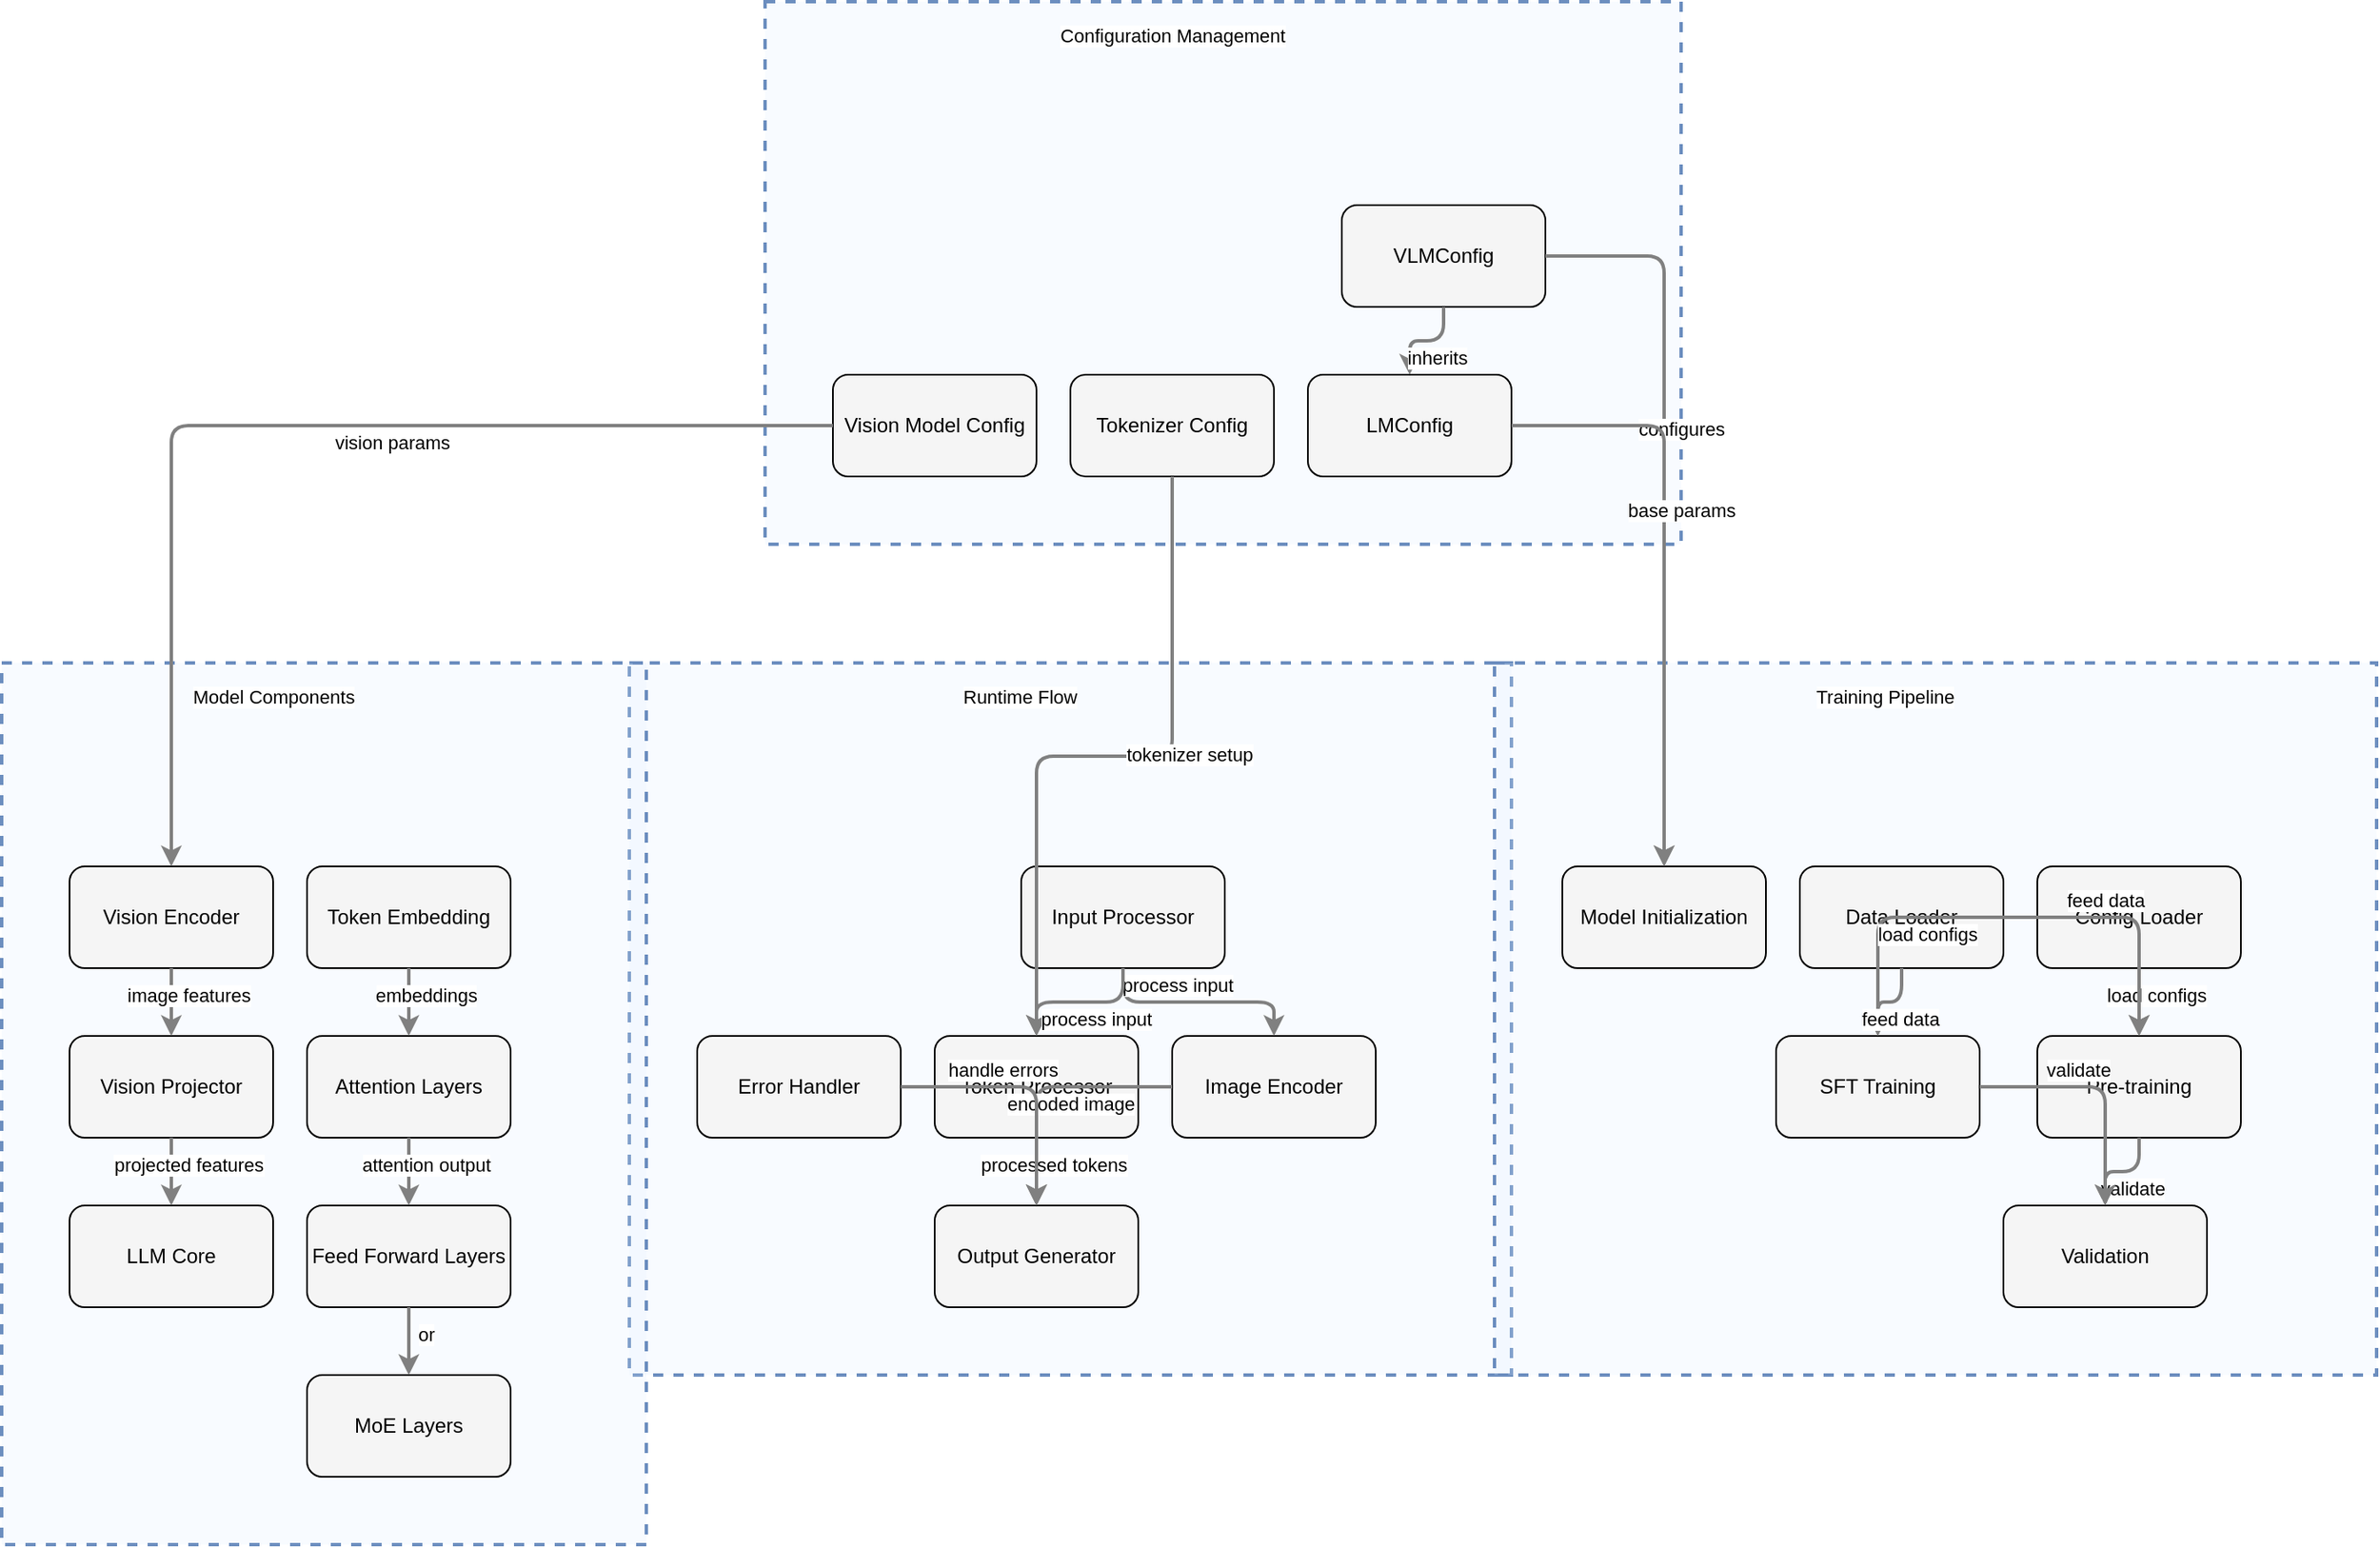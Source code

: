 <?xml version="1.0" encoding="UTF-8"?>
      <mxfile version="14.6.5" type="device">
        <diagram id="codeviz-diagram" name="System Diagram">
          <mxGraphModel dx="1000" dy="1000" grid="1" gridSize="10" guides="1" tooltips="1" connect="1" arrows="1" fold="1" page="1" pageScale="1" pageWidth="1169" pageHeight="827" math="0" shadow="0">
            <root>
              <mxCell id="0"/>
              <mxCell id="1" parent="0"/>
              <mxCell id="subGraph3" value="" style="html=1;whiteSpace=wrap;container=1;fillColor=#dae8fc;strokeColor=#6c8ebf;dashed=1;fillOpacity=20;strokeWidth=2;containerType=none;recursiveResize=0;movable=1;resizable=1;autosize=0;dropTarget=0" vertex="1" parent="1">
                <mxGeometry x="392" y="412" width="520" height="420" as="geometry"/>
              </mxCell>
              <mxCell id="subGraph3_label" value="Runtime Flow" style="edgeLabel;html=1;align=center;verticalAlign=middle;resizable=0;labelBackgroundColor=white;spacing=5" vertex="1" parent="1">
                <mxGeometry x="400" y="420" width="444" height="24" as="geometry"/>
              </mxCell>
<mxCell id="subGraph2" value="" style="html=1;whiteSpace=wrap;container=1;fillColor=#dae8fc;strokeColor=#6c8ebf;dashed=1;fillOpacity=20;strokeWidth=2;containerType=none;recursiveResize=0;movable=1;resizable=1;autosize=0;dropTarget=0" vertex="1" parent="1">
                <mxGeometry x="902" y="412" width="520" height="420" as="geometry"/>
              </mxCell>
              <mxCell id="subGraph2_label" value="Training Pipeline" style="edgeLabel;html=1;align=center;verticalAlign=middle;resizable=0;labelBackgroundColor=white;spacing=5" vertex="1" parent="1">
                <mxGeometry x="910" y="420" width="444" height="24" as="geometry"/>
              </mxCell>
<mxCell id="subGraph1" value="" style="html=1;whiteSpace=wrap;container=1;fillColor=#dae8fc;strokeColor=#6c8ebf;dashed=1;fillOpacity=20;strokeWidth=2;containerType=none;recursiveResize=0;movable=1;resizable=1;autosize=0;dropTarget=0" vertex="1" parent="1">
                <mxGeometry x="22" y="412" width="380" height="520" as="geometry"/>
              </mxCell>
              <mxCell id="subGraph1_label" value="Model Components" style="edgeLabel;html=1;align=center;verticalAlign=middle;resizable=0;labelBackgroundColor=white;spacing=5" vertex="1" parent="1">
                <mxGeometry x="30" y="420" width="304" height="24" as="geometry"/>
              </mxCell>
<mxCell id="subGraph0" value="" style="html=1;whiteSpace=wrap;container=1;fillColor=#dae8fc;strokeColor=#6c8ebf;dashed=1;fillOpacity=20;strokeWidth=2;containerType=none;recursiveResize=0;movable=1;resizable=1;autosize=0;dropTarget=0" vertex="1" parent="1">
                <mxGeometry x="472" y="22" width="540" height="320" as="geometry"/>
              </mxCell>
              <mxCell id="subGraph0_label" value="Configuration Management" style="edgeLabel;html=1;align=center;verticalAlign=middle;resizable=0;labelBackgroundColor=white;spacing=5" vertex="1" parent="1">
                <mxGeometry x="480" y="30" width="464" height="24" as="geometry"/>
              </mxCell>
              <mxCell id="VLMConfig" value="VLMConfig" style="rounded=1;whiteSpace=wrap;html=1;fillColor=#f5f5f5" vertex="1" parent="subGraph0">
                    <mxGeometry x="340" y="120" width="120" height="60" as="geometry"/>
                  </mxCell>
<mxCell id="LMConfig" value="LMConfig" style="rounded=1;whiteSpace=wrap;html=1;fillColor=#f5f5f5" vertex="1" parent="subGraph0">
                    <mxGeometry x="320" y="220" width="120" height="60" as="geometry"/>
                  </mxCell>
<mxCell id="VisionConfig" value="Vision Model Config" style="rounded=1;whiteSpace=wrap;html=1;fillColor=#f5f5f5" vertex="1" parent="subGraph0">
                    <mxGeometry x="40" y="220" width="120" height="60" as="geometry"/>
                  </mxCell>
<mxCell id="TokenizerConfig" value="Tokenizer Config" style="rounded=1;whiteSpace=wrap;html=1;fillColor=#f5f5f5" vertex="1" parent="subGraph0">
                    <mxGeometry x="180" y="220" width="120" height="60" as="geometry"/>
                  </mxCell>
<mxCell id="LLMCore" value="LLM Core" style="rounded=1;whiteSpace=wrap;html=1;fillColor=#f5f5f5" vertex="1" parent="subGraph1">
                    <mxGeometry x="40" y="320" width="120" height="60" as="geometry"/>
                  </mxCell>
<mxCell id="VisionEncoder" value="Vision Encoder" style="rounded=1;whiteSpace=wrap;html=1;fillColor=#f5f5f5" vertex="1" parent="subGraph1">
                    <mxGeometry x="40" y="120" width="120" height="60" as="geometry"/>
                  </mxCell>
<mxCell id="VisionProjector" value="Vision Projector" style="rounded=1;whiteSpace=wrap;html=1;fillColor=#f5f5f5" vertex="1" parent="subGraph1">
                    <mxGeometry x="40" y="220" width="120" height="60" as="geometry"/>
                  </mxCell>
<mxCell id="TokenEmbedding" value="Token Embedding" style="rounded=1;whiteSpace=wrap;html=1;fillColor=#f5f5f5" vertex="1" parent="subGraph1">
                    <mxGeometry x="180" y="120" width="120" height="60" as="geometry"/>
                  </mxCell>
<mxCell id="AttentionLayers" value="Attention Layers" style="rounded=1;whiteSpace=wrap;html=1;fillColor=#f5f5f5" vertex="1" parent="subGraph1">
                    <mxGeometry x="180" y="220" width="120" height="60" as="geometry"/>
                  </mxCell>
<mxCell id="FFNLayers" value="Feed Forward Layers" style="rounded=1;whiteSpace=wrap;html=1;fillColor=#f5f5f5" vertex="1" parent="subGraph1">
                    <mxGeometry x="180" y="320" width="120" height="60" as="geometry"/>
                  </mxCell>
<mxCell id="MOELayers" value="MoE Layers" style="rounded=1;whiteSpace=wrap;html=1;fillColor=#f5f5f5" vertex="1" parent="subGraph1">
                    <mxGeometry x="180" y="420" width="120" height="60" as="geometry"/>
                  </mxCell>
<mxCell id="PreTraining" value="Pre-training" style="rounded=1;whiteSpace=wrap;html=1;fillColor=#f5f5f5" vertex="1" parent="subGraph2">
                    <mxGeometry x="320" y="220" width="120" height="60" as="geometry"/>
                  </mxCell>
<mxCell id="SFTTraining" value="SFT Training" style="rounded=1;whiteSpace=wrap;html=1;fillColor=#f5f5f5" vertex="1" parent="subGraph2">
                    <mxGeometry x="166" y="220" width="120" height="60" as="geometry"/>
                  </mxCell>
<mxCell id="ValidationLoop" value="Validation" style="rounded=1;whiteSpace=wrap;html=1;fillColor=#f5f5f5" vertex="1" parent="subGraph2">
                    <mxGeometry x="300" y="320" width="120" height="60" as="geometry"/>
                  </mxCell>
<mxCell id="ConfigLoader" value="Config Loader" style="rounded=1;whiteSpace=wrap;html=1;fillColor=#f5f5f5" vertex="1" parent="subGraph2">
                    <mxGeometry x="320" y="120" width="120" height="60" as="geometry"/>
                  </mxCell>
<mxCell id="ModelInit" value="Model Initialization" style="rounded=1;whiteSpace=wrap;html=1;fillColor=#f5f5f5" vertex="1" parent="subGraph2">
                    <mxGeometry x="40" y="120" width="120" height="60" as="geometry"/>
                  </mxCell>
<mxCell id="DataLoader" value="Data Loader" style="rounded=1;whiteSpace=wrap;html=1;fillColor=#f5f5f5" vertex="1" parent="subGraph2">
                    <mxGeometry x="180" y="120" width="120" height="60" as="geometry"/>
                  </mxCell>
<mxCell id="InputProcessor" value="Input Processor" style="rounded=1;whiteSpace=wrap;html=1;fillColor=#f5f5f5" vertex="1" parent="subGraph3">
                    <mxGeometry x="231" y="120" width="120" height="60" as="geometry"/>
                  </mxCell>
<mxCell id="ImageEncoder" value="Image Encoder" style="rounded=1;whiteSpace=wrap;html=1;fillColor=#f5f5f5" vertex="1" parent="subGraph3">
                    <mxGeometry x="320" y="220" width="120" height="60" as="geometry"/>
                  </mxCell>
<mxCell id="TokenProcessor" value="Token Processor" style="rounded=1;whiteSpace=wrap;html=1;fillColor=#f5f5f5" vertex="1" parent="subGraph3">
                    <mxGeometry x="180" y="220" width="120" height="60" as="geometry"/>
                  </mxCell>
<mxCell id="OutputGenerator" value="Output Generator" style="rounded=1;whiteSpace=wrap;html=1;fillColor=#f5f5f5" vertex="1" parent="subGraph3">
                    <mxGeometry x="180" y="320" width="120" height="60" as="geometry"/>
                  </mxCell>
<mxCell id="ErrorHandler" value="Error Handler" style="rounded=1;whiteSpace=wrap;html=1;fillColor=#f5f5f5" vertex="1" parent="subGraph3">
                    <mxGeometry x="40" y="220" width="120" height="60" as="geometry"/>
                  </mxCell>
              <mxCell id="edge-L_VLMConfig_LMConfig_0" style="edgeStyle=orthogonalEdgeStyle;rounded=1;orthogonalLoop=1;jettySize=auto;html=1;strokeColor=#808080;strokeWidth=2;jumpStyle=arc;jumpSize=10;spacing=15;labelBackgroundColor=white;labelBorderColor=none" edge="1" parent="1" source="VLMConfig" target="LMConfig">
                  <mxGeometry relative="1" as="geometry"/>
                </mxCell>
                <mxCell id="edge-L_VLMConfig_LMConfig_0_label" value="inherits" style="edgeLabel;html=1;align=center;verticalAlign=middle;resizable=0;points=[];" vertex="1" connectable="0" parent="edge-L_VLMConfig_LMConfig_0">
                  <mxGeometry x="-0.2" y="10" relative="1" as="geometry">
                    <mxPoint as="offset"/>
                  </mxGeometry>
                </mxCell>
<mxCell id="edge-L_VLMConfig_ModelInit_1" style="edgeStyle=orthogonalEdgeStyle;rounded=1;orthogonalLoop=1;jettySize=auto;html=1;strokeColor=#808080;strokeWidth=2;jumpStyle=arc;jumpSize=10;spacing=15;labelBackgroundColor=white;labelBorderColor=none" edge="1" parent="1" source="VLMConfig" target="ModelInit">
                  <mxGeometry relative="1" as="geometry"/>
                </mxCell>
                <mxCell id="edge-L_VLMConfig_ModelInit_1_label" value="configures" style="edgeLabel;html=1;align=center;verticalAlign=middle;resizable=0;points=[];" vertex="1" connectable="0" parent="edge-L_VLMConfig_ModelInit_1">
                  <mxGeometry x="-0.2" y="10" relative="1" as="geometry">
                    <mxPoint as="offset"/>
                  </mxGeometry>
                </mxCell>
<mxCell id="edge-L_LMConfig_ModelInit_2" style="edgeStyle=orthogonalEdgeStyle;rounded=1;orthogonalLoop=1;jettySize=auto;html=1;strokeColor=#808080;strokeWidth=2;jumpStyle=arc;jumpSize=10;spacing=15;labelBackgroundColor=white;labelBorderColor=none" edge="1" parent="1" source="LMConfig" target="ModelInit">
                  <mxGeometry relative="1" as="geometry"/>
                </mxCell>
                <mxCell id="edge-L_LMConfig_ModelInit_2_label" value="base params" style="edgeLabel;html=1;align=center;verticalAlign=middle;resizable=0;points=[];" vertex="1" connectable="0" parent="edge-L_LMConfig_ModelInit_2">
                  <mxGeometry x="-0.2" y="10" relative="1" as="geometry">
                    <mxPoint as="offset"/>
                  </mxGeometry>
                </mxCell>
<mxCell id="edge-L_VisionConfig_VisionEncoder_3" style="edgeStyle=orthogonalEdgeStyle;rounded=1;orthogonalLoop=1;jettySize=auto;html=1;strokeColor=#808080;strokeWidth=2;jumpStyle=arc;jumpSize=10;spacing=15;labelBackgroundColor=white;labelBorderColor=none" edge="1" parent="1" source="VisionConfig" target="VisionEncoder">
                  <mxGeometry relative="1" as="geometry"/>
                </mxCell>
                <mxCell id="edge-L_VisionConfig_VisionEncoder_3_label" value="vision params" style="edgeLabel;html=1;align=center;verticalAlign=middle;resizable=0;points=[];" vertex="1" connectable="0" parent="edge-L_VisionConfig_VisionEncoder_3">
                  <mxGeometry x="-0.2" y="10" relative="1" as="geometry">
                    <mxPoint as="offset"/>
                  </mxGeometry>
                </mxCell>
<mxCell id="edge-L_TokenizerConfig_TokenProcessor_4" style="edgeStyle=orthogonalEdgeStyle;rounded=1;orthogonalLoop=1;jettySize=auto;html=1;strokeColor=#808080;strokeWidth=2;jumpStyle=arc;jumpSize=10;spacing=15;labelBackgroundColor=white;labelBorderColor=none" edge="1" parent="1" source="TokenizerConfig" target="TokenProcessor">
                  <mxGeometry relative="1" as="geometry"/>
                </mxCell>
                <mxCell id="edge-L_TokenizerConfig_TokenProcessor_4_label" value="tokenizer setup" style="edgeLabel;html=1;align=center;verticalAlign=middle;resizable=0;points=[];" vertex="1" connectable="0" parent="edge-L_TokenizerConfig_TokenProcessor_4">
                  <mxGeometry x="-0.2" y="10" relative="1" as="geometry">
                    <mxPoint as="offset"/>
                  </mxGeometry>
                </mxCell>
<mxCell id="edge-L_VisionEncoder_VisionProjector_5" style="edgeStyle=orthogonalEdgeStyle;rounded=1;orthogonalLoop=1;jettySize=auto;html=1;strokeColor=#808080;strokeWidth=2;jumpStyle=arc;jumpSize=10;spacing=15;labelBackgroundColor=white;labelBorderColor=none" edge="1" parent="1" source="VisionEncoder" target="VisionProjector">
                  <mxGeometry relative="1" as="geometry"/>
                </mxCell>
                <mxCell id="edge-L_VisionEncoder_VisionProjector_5_label" value="image features" style="edgeLabel;html=1;align=center;verticalAlign=middle;resizable=0;points=[];" vertex="1" connectable="0" parent="edge-L_VisionEncoder_VisionProjector_5">
                  <mxGeometry x="-0.2" y="10" relative="1" as="geometry">
                    <mxPoint as="offset"/>
                  </mxGeometry>
                </mxCell>
<mxCell id="edge-L_VisionProjector_LLMCore_6" style="edgeStyle=orthogonalEdgeStyle;rounded=1;orthogonalLoop=1;jettySize=auto;html=1;strokeColor=#808080;strokeWidth=2;jumpStyle=arc;jumpSize=10;spacing=15;labelBackgroundColor=white;labelBorderColor=none" edge="1" parent="1" source="VisionProjector" target="LLMCore">
                  <mxGeometry relative="1" as="geometry"/>
                </mxCell>
                <mxCell id="edge-L_VisionProjector_LLMCore_6_label" value="projected features" style="edgeLabel;html=1;align=center;verticalAlign=middle;resizable=0;points=[];" vertex="1" connectable="0" parent="edge-L_VisionProjector_LLMCore_6">
                  <mxGeometry x="-0.2" y="10" relative="1" as="geometry">
                    <mxPoint as="offset"/>
                  </mxGeometry>
                </mxCell>
<mxCell id="edge-L_TokenEmbedding_AttentionLayers_7" style="edgeStyle=orthogonalEdgeStyle;rounded=1;orthogonalLoop=1;jettySize=auto;html=1;strokeColor=#808080;strokeWidth=2;jumpStyle=arc;jumpSize=10;spacing=15;labelBackgroundColor=white;labelBorderColor=none" edge="1" parent="1" source="TokenEmbedding" target="AttentionLayers">
                  <mxGeometry relative="1" as="geometry"/>
                </mxCell>
                <mxCell id="edge-L_TokenEmbedding_AttentionLayers_7_label" value="embeddings" style="edgeLabel;html=1;align=center;verticalAlign=middle;resizable=0;points=[];" vertex="1" connectable="0" parent="edge-L_TokenEmbedding_AttentionLayers_7">
                  <mxGeometry x="-0.2" y="10" relative="1" as="geometry">
                    <mxPoint as="offset"/>
                  </mxGeometry>
                </mxCell>
<mxCell id="edge-L_AttentionLayers_FFNLayers_8" style="edgeStyle=orthogonalEdgeStyle;rounded=1;orthogonalLoop=1;jettySize=auto;html=1;strokeColor=#808080;strokeWidth=2;jumpStyle=arc;jumpSize=10;spacing=15;labelBackgroundColor=white;labelBorderColor=none" edge="1" parent="1" source="AttentionLayers" target="FFNLayers">
                  <mxGeometry relative="1" as="geometry"/>
                </mxCell>
                <mxCell id="edge-L_AttentionLayers_FFNLayers_8_label" value="attention output" style="edgeLabel;html=1;align=center;verticalAlign=middle;resizable=0;points=[];" vertex="1" connectable="0" parent="edge-L_AttentionLayers_FFNLayers_8">
                  <mxGeometry x="-0.2" y="10" relative="1" as="geometry">
                    <mxPoint as="offset"/>
                  </mxGeometry>
                </mxCell>
<mxCell id="edge-L_FFNLayers_MOELayers_9" style="edgeStyle=orthogonalEdgeStyle;rounded=1;orthogonalLoop=1;jettySize=auto;html=1;strokeColor=#808080;strokeWidth=2;jumpStyle=arc;jumpSize=10;spacing=15;labelBackgroundColor=white;labelBorderColor=none" edge="1" parent="1" source="FFNLayers" target="MOELayers">
                  <mxGeometry relative="1" as="geometry"/>
                </mxCell>
                <mxCell id="edge-L_FFNLayers_MOELayers_9_label" value="or" style="edgeLabel;html=1;align=center;verticalAlign=middle;resizable=0;points=[];" vertex="1" connectable="0" parent="edge-L_FFNLayers_MOELayers_9">
                  <mxGeometry x="-0.2" y="10" relative="1" as="geometry">
                    <mxPoint as="offset"/>
                  </mxGeometry>
                </mxCell>
<mxCell id="edge-L_ConfigLoader_PreTraining_10" style="edgeStyle=orthogonalEdgeStyle;rounded=1;orthogonalLoop=1;jettySize=auto;html=1;strokeColor=#808080;strokeWidth=2;jumpStyle=arc;jumpSize=10;spacing=15;labelBackgroundColor=white;labelBorderColor=none" edge="1" parent="1" source="ConfigLoader" target="PreTraining">
                  <mxGeometry relative="1" as="geometry"/>
                </mxCell>
                <mxCell id="edge-L_ConfigLoader_PreTraining_10_label" value="load configs" style="edgeLabel;html=1;align=center;verticalAlign=middle;resizable=0;points=[];" vertex="1" connectable="0" parent="edge-L_ConfigLoader_PreTraining_10">
                  <mxGeometry x="-0.2" y="10" relative="1" as="geometry">
                    <mxPoint as="offset"/>
                  </mxGeometry>
                </mxCell>
<mxCell id="edge-L_ConfigLoader_SFTTraining_11" style="edgeStyle=orthogonalEdgeStyle;rounded=1;orthogonalLoop=1;jettySize=auto;html=1;strokeColor=#808080;strokeWidth=2;jumpStyle=arc;jumpSize=10;spacing=15;labelBackgroundColor=white;labelBorderColor=none" edge="1" parent="1" source="ConfigLoader" target="SFTTraining">
                  <mxGeometry relative="1" as="geometry"/>
                </mxCell>
                <mxCell id="edge-L_ConfigLoader_SFTTraining_11_label" value="load configs" style="edgeLabel;html=1;align=center;verticalAlign=middle;resizable=0;points=[];" vertex="1" connectable="0" parent="edge-L_ConfigLoader_SFTTraining_11">
                  <mxGeometry x="-0.2" y="10" relative="1" as="geometry">
                    <mxPoint as="offset"/>
                  </mxGeometry>
                </mxCell>
<mxCell id="edge-L_PreTraining_ValidationLoop_12" style="edgeStyle=orthogonalEdgeStyle;rounded=1;orthogonalLoop=1;jettySize=auto;html=1;strokeColor=#808080;strokeWidth=2;jumpStyle=arc;jumpSize=10;spacing=15;labelBackgroundColor=white;labelBorderColor=none" edge="1" parent="1" source="PreTraining" target="ValidationLoop">
                  <mxGeometry relative="1" as="geometry"/>
                </mxCell>
                <mxCell id="edge-L_PreTraining_ValidationLoop_12_label" value="validate" style="edgeLabel;html=1;align=center;verticalAlign=middle;resizable=0;points=[];" vertex="1" connectable="0" parent="edge-L_PreTraining_ValidationLoop_12">
                  <mxGeometry x="-0.2" y="10" relative="1" as="geometry">
                    <mxPoint as="offset"/>
                  </mxGeometry>
                </mxCell>
<mxCell id="edge-L_SFTTraining_ValidationLoop_13" style="edgeStyle=orthogonalEdgeStyle;rounded=1;orthogonalLoop=1;jettySize=auto;html=1;strokeColor=#808080;strokeWidth=2;jumpStyle=arc;jumpSize=10;spacing=15;labelBackgroundColor=white;labelBorderColor=none" edge="1" parent="1" source="SFTTraining" target="ValidationLoop">
                  <mxGeometry relative="1" as="geometry"/>
                </mxCell>
                <mxCell id="edge-L_SFTTraining_ValidationLoop_13_label" value="validate" style="edgeLabel;html=1;align=center;verticalAlign=middle;resizable=0;points=[];" vertex="1" connectable="0" parent="edge-L_SFTTraining_ValidationLoop_13">
                  <mxGeometry x="-0.2" y="10" relative="1" as="geometry">
                    <mxPoint as="offset"/>
                  </mxGeometry>
                </mxCell>
<mxCell id="edge-L_DataLoader_PreTraining_14" style="edgeStyle=orthogonalEdgeStyle;rounded=1;orthogonalLoop=1;jettySize=auto;html=1;strokeColor=#808080;strokeWidth=2;jumpStyle=arc;jumpSize=10;spacing=15;labelBackgroundColor=white;labelBorderColor=none" edge="1" parent="1" source="DataLoader" target="PreTraining">
                  <mxGeometry relative="1" as="geometry"/>
                </mxCell>
                <mxCell id="edge-L_DataLoader_PreTraining_14_label" value="feed data" style="edgeLabel;html=1;align=center;verticalAlign=middle;resizable=0;points=[];" vertex="1" connectable="0" parent="edge-L_DataLoader_PreTraining_14">
                  <mxGeometry x="-0.2" y="10" relative="1" as="geometry">
                    <mxPoint as="offset"/>
                  </mxGeometry>
                </mxCell>
<mxCell id="edge-L_DataLoader_SFTTraining_15" style="edgeStyle=orthogonalEdgeStyle;rounded=1;orthogonalLoop=1;jettySize=auto;html=1;strokeColor=#808080;strokeWidth=2;jumpStyle=arc;jumpSize=10;spacing=15;labelBackgroundColor=white;labelBorderColor=none" edge="1" parent="1" source="DataLoader" target="SFTTraining">
                  <mxGeometry relative="1" as="geometry"/>
                </mxCell>
                <mxCell id="edge-L_DataLoader_SFTTraining_15_label" value="feed data" style="edgeLabel;html=1;align=center;verticalAlign=middle;resizable=0;points=[];" vertex="1" connectable="0" parent="edge-L_DataLoader_SFTTraining_15">
                  <mxGeometry x="-0.2" y="10" relative="1" as="geometry">
                    <mxPoint as="offset"/>
                  </mxGeometry>
                </mxCell>
<mxCell id="edge-L_InputProcessor_ImageEncoder_16" style="edgeStyle=orthogonalEdgeStyle;rounded=1;orthogonalLoop=1;jettySize=auto;html=1;strokeColor=#808080;strokeWidth=2;jumpStyle=arc;jumpSize=10;spacing=15;labelBackgroundColor=white;labelBorderColor=none" edge="1" parent="1" source="InputProcessor" target="ImageEncoder">
                  <mxGeometry relative="1" as="geometry"/>
                </mxCell>
                <mxCell id="edge-L_InputProcessor_ImageEncoder_16_label" value="process input" style="edgeLabel;html=1;align=center;verticalAlign=middle;resizable=0;points=[];" vertex="1" connectable="0" parent="edge-L_InputProcessor_ImageEncoder_16">
                  <mxGeometry x="-0.2" y="10" relative="1" as="geometry">
                    <mxPoint as="offset"/>
                  </mxGeometry>
                </mxCell>
<mxCell id="edge-L_InputProcessor_TokenProcessor_17" style="edgeStyle=orthogonalEdgeStyle;rounded=1;orthogonalLoop=1;jettySize=auto;html=1;strokeColor=#808080;strokeWidth=2;jumpStyle=arc;jumpSize=10;spacing=15;labelBackgroundColor=white;labelBorderColor=none" edge="1" parent="1" source="InputProcessor" target="TokenProcessor">
                  <mxGeometry relative="1" as="geometry"/>
                </mxCell>
                <mxCell id="edge-L_InputProcessor_TokenProcessor_17_label" value="process input" style="edgeLabel;html=1;align=center;verticalAlign=middle;resizable=0;points=[];" vertex="1" connectable="0" parent="edge-L_InputProcessor_TokenProcessor_17">
                  <mxGeometry x="-0.2" y="10" relative="1" as="geometry">
                    <mxPoint as="offset"/>
                  </mxGeometry>
                </mxCell>
<mxCell id="edge-L_ImageEncoder_OutputGenerator_18" style="edgeStyle=orthogonalEdgeStyle;rounded=1;orthogonalLoop=1;jettySize=auto;html=1;strokeColor=#808080;strokeWidth=2;jumpStyle=arc;jumpSize=10;spacing=15;labelBackgroundColor=white;labelBorderColor=none" edge="1" parent="1" source="ImageEncoder" target="OutputGenerator">
                  <mxGeometry relative="1" as="geometry"/>
                </mxCell>
                <mxCell id="edge-L_ImageEncoder_OutputGenerator_18_label" value="encoded image" style="edgeLabel;html=1;align=center;verticalAlign=middle;resizable=0;points=[];" vertex="1" connectable="0" parent="edge-L_ImageEncoder_OutputGenerator_18">
                  <mxGeometry x="-0.2" y="10" relative="1" as="geometry">
                    <mxPoint as="offset"/>
                  </mxGeometry>
                </mxCell>
<mxCell id="edge-L_TokenProcessor_OutputGenerator_19" style="edgeStyle=orthogonalEdgeStyle;rounded=1;orthogonalLoop=1;jettySize=auto;html=1;strokeColor=#808080;strokeWidth=2;jumpStyle=arc;jumpSize=10;spacing=15;labelBackgroundColor=white;labelBorderColor=none" edge="1" parent="1" source="TokenProcessor" target="OutputGenerator">
                  <mxGeometry relative="1" as="geometry"/>
                </mxCell>
                <mxCell id="edge-L_TokenProcessor_OutputGenerator_19_label" value="processed tokens" style="edgeLabel;html=1;align=center;verticalAlign=middle;resizable=0;points=[];" vertex="1" connectable="0" parent="edge-L_TokenProcessor_OutputGenerator_19">
                  <mxGeometry x="-0.2" y="10" relative="1" as="geometry">
                    <mxPoint as="offset"/>
                  </mxGeometry>
                </mxCell>
<mxCell id="edge-L_ErrorHandler_OutputGenerator_20" style="edgeStyle=orthogonalEdgeStyle;rounded=1;orthogonalLoop=1;jettySize=auto;html=1;strokeColor=#808080;strokeWidth=2;jumpStyle=arc;jumpSize=10;spacing=15;labelBackgroundColor=white;labelBorderColor=none" edge="1" parent="1" source="ErrorHandler" target="OutputGenerator">
                  <mxGeometry relative="1" as="geometry"/>
                </mxCell>
                <mxCell id="edge-L_ErrorHandler_OutputGenerator_20_label" value="handle errors" style="edgeLabel;html=1;align=center;verticalAlign=middle;resizable=0;points=[];" vertex="1" connectable="0" parent="edge-L_ErrorHandler_OutputGenerator_20">
                  <mxGeometry x="-0.2" y="10" relative="1" as="geometry">
                    <mxPoint as="offset"/>
                  </mxGeometry>
                </mxCell>
            </root>
          </mxGraphModel>
        </diagram>
      </mxfile>